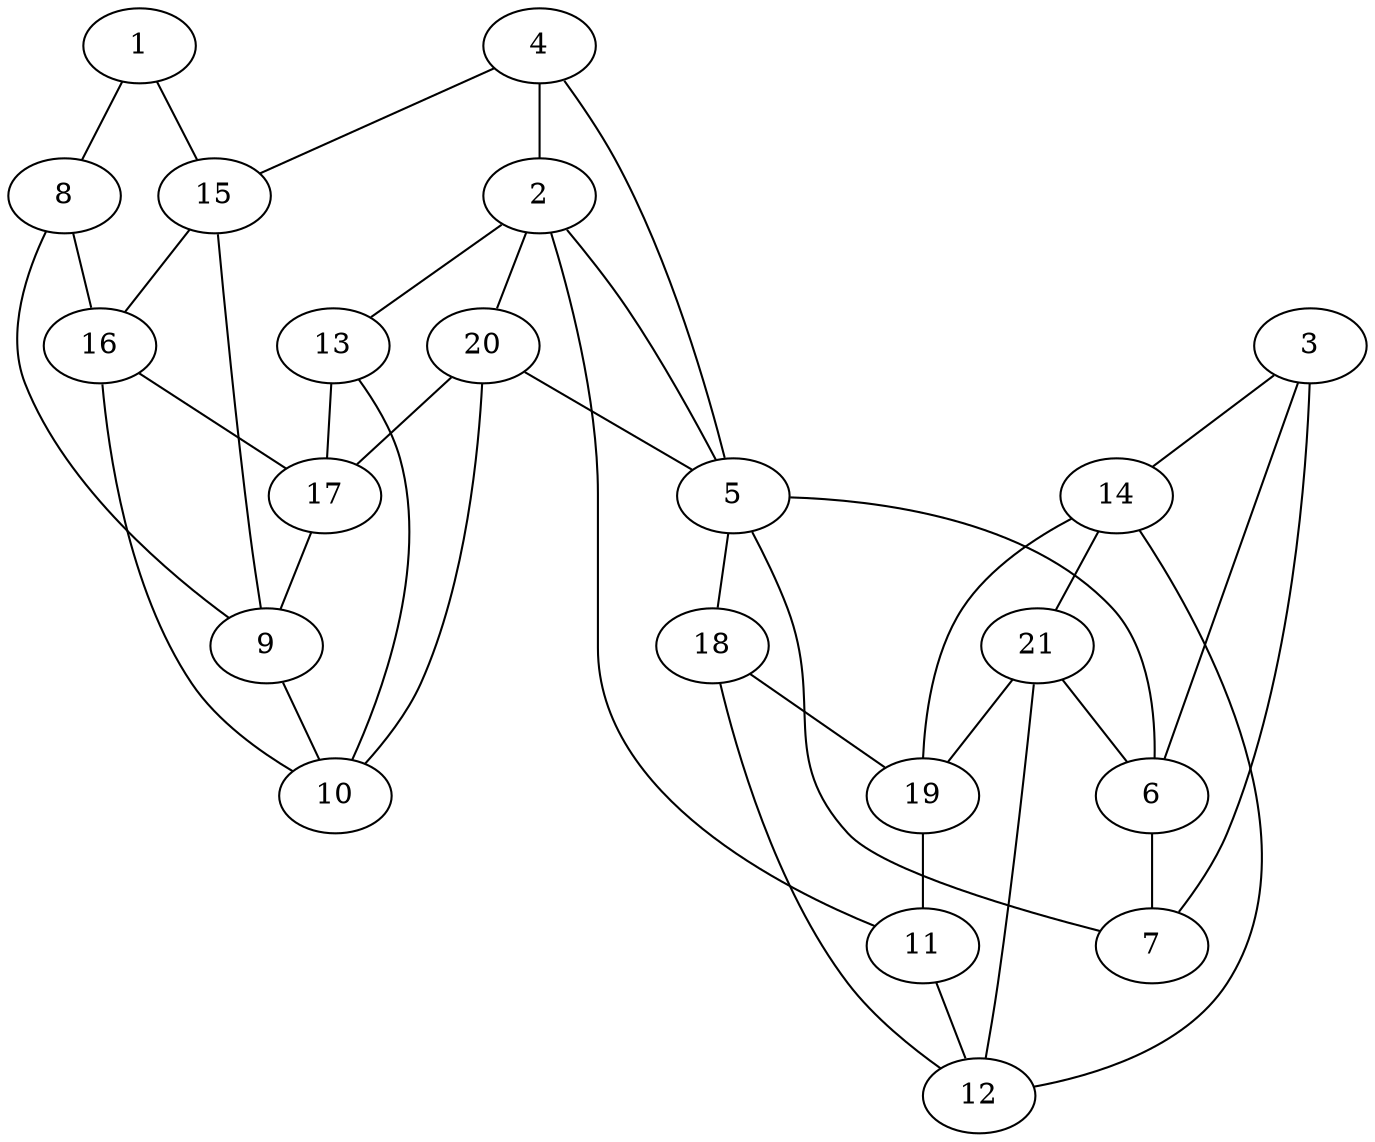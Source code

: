 graph pdb1ipi {
	1	 [aaLength=15,
		sequence=GAQAERELIKLLEKH,
		type=0];
	15	 [aaLength=4,
		sequence=AVVR,
		type=1];
	1 -- 15	 [distance0="55.34462",
		frequency=1,
		type0=3];
	8	 [aaLength=4,
		sequence=AVVR,
		type=1];
	1 -- 8	 [distance0="55.34462",
		frequency=1,
		type0=2];
	2	 [aaLength=16,
		sequence=GKRDMGRLIEFSRRFG,
		type=0];
	5	 [aaLength=16,
		sequence=GKRDMGRLIEFSRRFG,
		type=0];
	2 -- 5	 [distance0="26.20143",
		frequency=1,
		type0=1];
	11	 [aaLength=8,
		sequence=IPVLAVKF,
		type=1];
	2 -- 11	 [distance0="1.0",
		frequency=1,
		type0=4];
	13	 [aaLength=3,
		sequence=LYV,
		type=1];
	2 -- 13	 [distance0="39.98804",
		frequency=1,
		type0=2];
	20	 [aaLength=3,
		sequence=LYV,
		type=1];
	2 -- 20	 [distance0="39.98804",
		frequency=1,
		type0=3];
	3	 [aaLength=7,
		sequence=SLEVLLG,
		type=0];
	7	 [aaLength=5,
		sequence=EVLLG,
		type=0];
	3 -- 7	 [distance0="36.22808",
		frequency=1,
		type0=1];
	6	 [aaLength=5,
		sequence=TPSSG,
		type=0];
	3 -- 6	 [distance0="46.5691",
		frequency=1,
		type0=2];
	14	 [aaLength=3,
		sequence=FVF,
		type=1];
	3 -- 14	 [distance0="49.38054",
		frequency=1,
		type0=3];
	4	 [aaLength=15,
		sequence=GAQAERELIKLLEKH,
		type=0];
	4 -- 15	 [distance0="2.0",
		frequency=1,
		type0=4];
	4 -- 2	 [distance0="57.16898",
		frequency=1,
		type0=3];
	4 -- 5	 [distance0="55.45702",
		frequency=1,
		type0=2];
	5 -- 7	 [distance0="54.45104",
		frequency=1,
		type0=3];
	5 -- 6	 [distance0="48.54412",
		frequency=1,
		type0=2];
	18	 [aaLength=8,
		sequence=IPVLAVKF,
		type=1];
	5 -- 18	 [distance0="1.0",
		frequency=1,
		type0=4];
	6 -- 7	 [distance0="15.082",
		distance1="3.0",
		frequency=2,
		type0=1,
		type1=4];
	16	 [aaLength=4,
		sequence=LVAG,
		type=1];
	8 -- 16	 [distance0="12.0",
		frequency=1,
		type0=3];
	9	 [aaLength=4,
		sequence=LVAG,
		type=1];
	8 -- 9	 [distance0="12.0",
		distance1="8.0",
		frequency=2,
		type0=2,
		type1=4];
	10	 [aaLength=9,
		sequence=YLCIEVKVT,
		type=1];
	9 -- 10	 [distance0="8.0",
		distance1="4.0",
		frequency=2,
		type0=2,
		type1=4];
	12	 [aaLength=6,
		sequence=GWRFIE,
		type=1];
	11 -- 12	 [distance0="11.0",
		distance1="3.0",
		frequency=2,
		type0=2,
		type1=4];
	13 -- 10	 [distance0="13.0",
		frequency=1,
		type0=2];
	17	 [aaLength=9,
		sequence=YLCIEVKVT,
		type=1];
	13 -- 17	 [distance0="13.0",
		frequency=1,
		type0=3];
	14 -- 12	 [distance0="13.0",
		frequency=1,
		type0=2];
	19	 [aaLength=6,
		sequence=GWRFIE,
		type=1];
	14 -- 19	 [distance0="13.0",
		frequency=1,
		type0=3];
	21	 [aaLength=3,
		sequence=FVF,
		type=1];
	14 -- 21	 [distance0="0.0",
		frequency=1,
		type0=1];
	15 -- 16	 [distance0="12.0",
		distance1="8.0",
		frequency=2,
		type0=3,
		type1=4];
	15 -- 9	 [distance0="12.0",
		frequency=1,
		type0=2];
	16 -- 10	 [distance0="8.0",
		frequency=1,
		type0=2];
	16 -- 17	 [distance0="8.0",
		distance1="4.0",
		frequency=2,
		type0=3,
		type1=4];
	17 -- 9	 [distance0="8.0",
		frequency=1,
		type0=2];
	18 -- 12	 [distance0="11.0",
		frequency=1,
		type0=2];
	18 -- 19	 [distance0="11.0",
		distance1="3.0",
		frequency=2,
		type0=3,
		type1=4];
	19 -- 11	 [distance0="11.0",
		frequency=1,
		type0=2];
	20 -- 5	 [distance0="0.0",
		frequency=1,
		type0=5];
	20 -- 10	 [distance0="13.0",
		frequency=1,
		type0=2];
	20 -- 17	 [distance0="13.0",
		frequency=1,
		type0=3];
	21 -- 6	 [distance0="0.0",
		frequency=1,
		type0=5];
	21 -- 12	 [distance0="13.0",
		frequency=1,
		type0=2];
	21 -- 19	 [distance0="13.0",
		frequency=1,
		type0=3];
}
